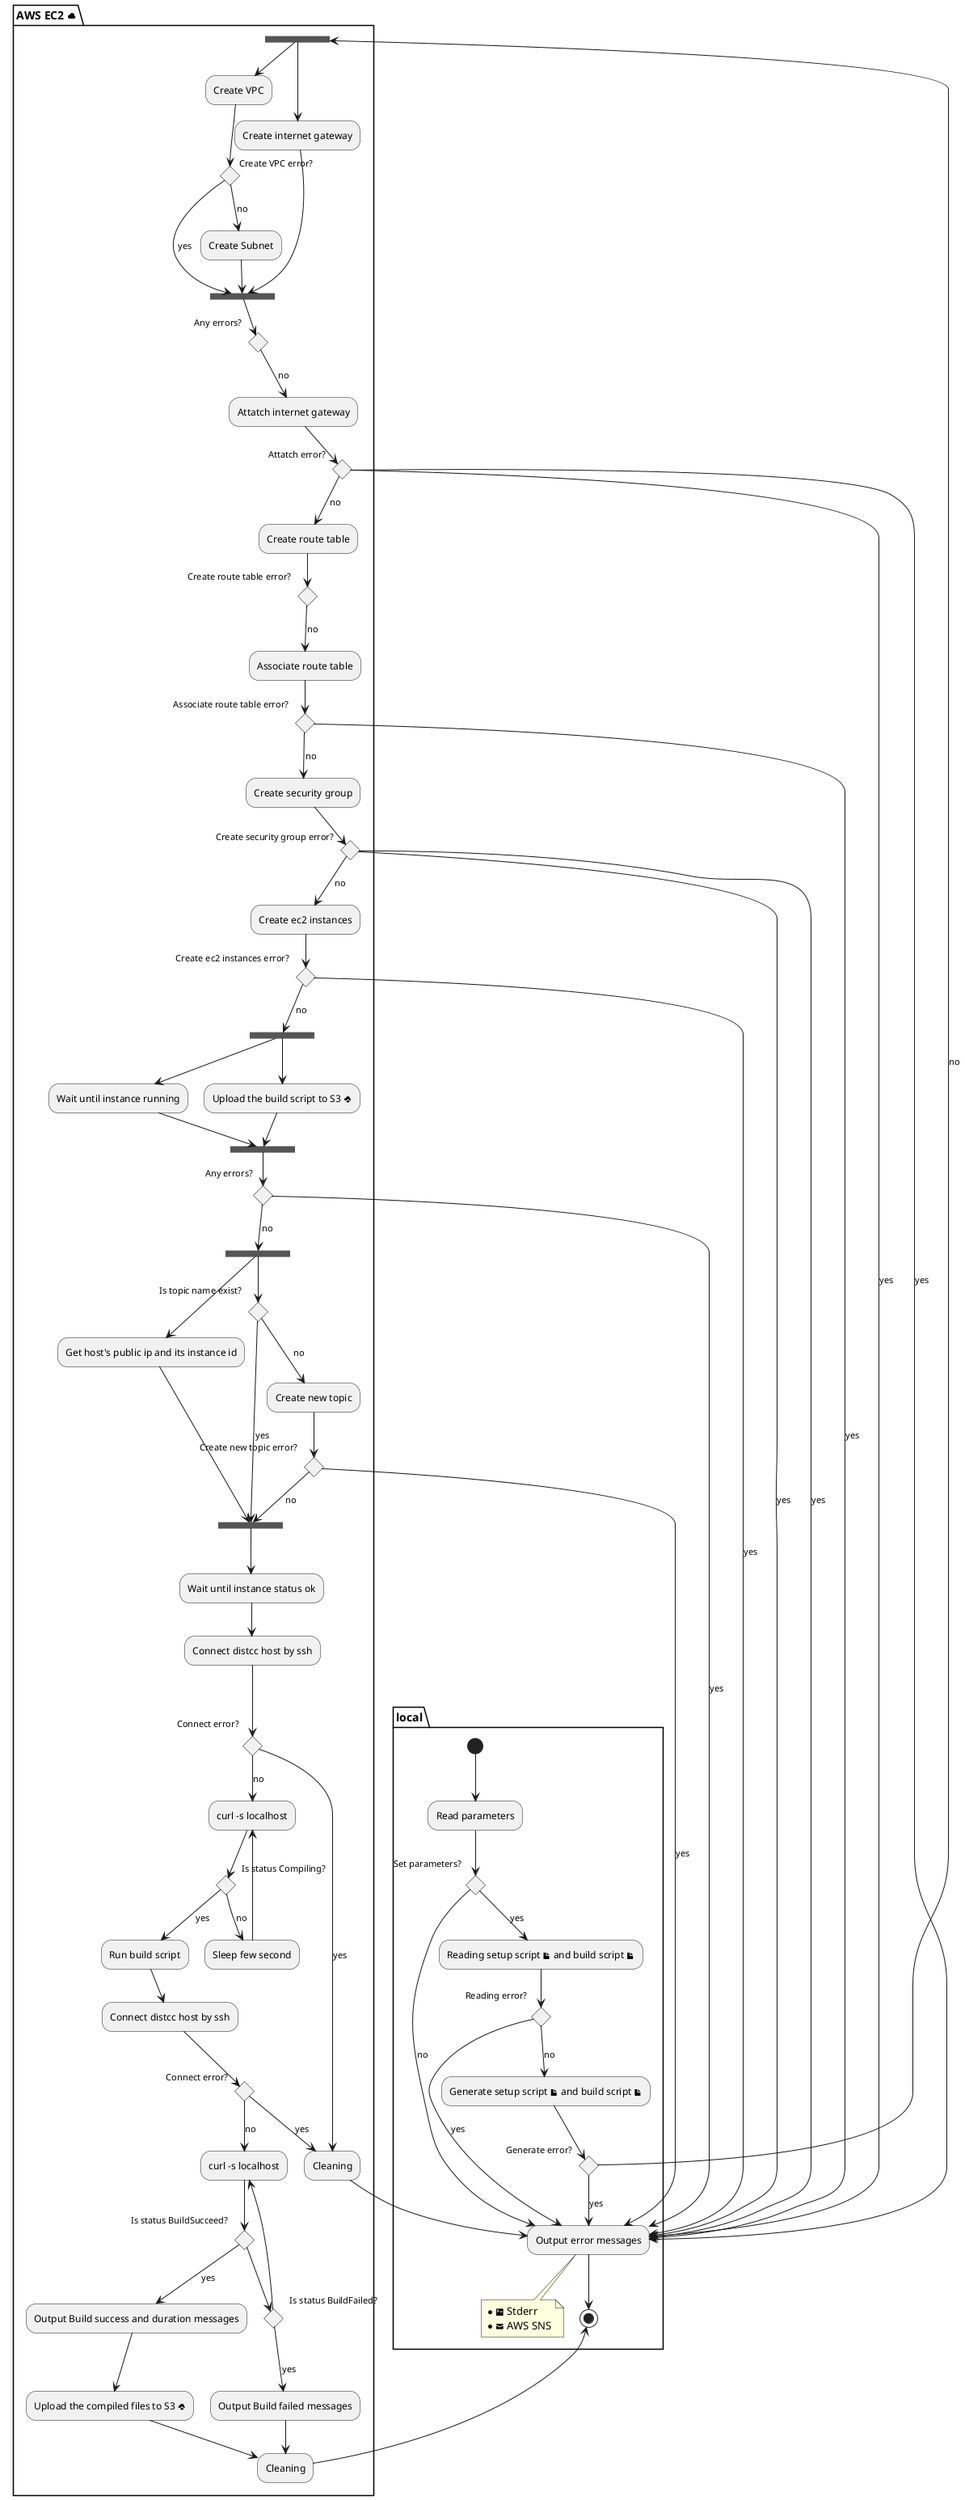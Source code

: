 @startuml
partition local {
(*) --> "Read parameters"
if "Set parameters?" then
    --> [no] "Output error messages" as err
    note bottom
        * <&terminal> Stderr
        * <&envelope-closed> AWS SNS
    end note
    --> (*)
else
    --> [yes] "Reading setup script <&file> and build script <&file>"
    if "Reading error?" then
        --> [yes] err
    else
        --> [no] "Generate setup script <&file> and build script <&file>"
        if "Generate error?" then
            --> [yes] err
       else
}

partition "AWS EC2 <&cloud>" {
            --> [no] ===B1===
            --> "Create VPC"
            if "Create VPC error?" then
                --> [no] "Create Subnet"
                --> ===B2===
            else 
                --> [yes] ===B2===
            endif

            ===B1=== --> "Create internet gateway"
            --> ===B2===
            if "Any errors?" then
               --> [no] "Attatch internet gateway"
              if "Attatch error?" then
                  --> [yes] err
             else
                  --> [no] "Create route table"
                 if "Create route table error?" then
                     --> [no] "Associate route table"
                    if "Associate route table error?" then
                        --> [no] "Create security group"
                        if "Create security group error?" then
                            --> [yes] err
                        else
                            --> [no] "Create ec2 instances"
                            if "Create ec2 instances error?" then
                                --> [yes] err
                           else
                                --> [no] ===B3=== 
                                --> "Wait until instance running" 
                                --> ===B4===
                                ===B3=== --> "Upload the build script to S3 <&cloud-upload>"
                                --> ===B4===
                                if "Any errors?" then
                                    --> [yes] err
                               else
                                    --> [no] ===B5===
                                    --> "Get host's public ip and its instance id"
                                    --> ===B6===
                                    ===B5=== --> if "Is topic name exist?" then
                                        --> [no] "Create new topic"
                                        if "Create new topic error?" then
                                            --> [yes] err
                                        else
                                            --> [no] ===B6===
                                        endif
                                    else
                                       --> [yes] ===B6===
                                    endif
                                    ===B6=== --> "Wait until instance status ok"
                                    --> "Connect distcc host by ssh" as st1
                                    if "Connect error?" then
                                        --> [yes] "Cleaning" as cleanerr
                                        --> err
                                    else
                                        --> [no] "curl -s localhost" as curl
                                        if "Is status Compiling?" then
                                            --> [no] Sleep few second
                                            --> curl
                                        else
                                            --> [yes] "Run build script"
                                            --> "Connect distcc host by ssh" as st2
                                            if "Connect error?" then
                                                --> [yes] cleanerr
                                            else
                                                --> [no] "curl -s localhost" as curls
                                                if "Is status BuildSucceed?" then
                                                    --> [yes] "Output Build success and duration messages"
                                                    --> "Upload the compiled files to S3 <&cloud-upload>"
                                                    --> "Cleaning" as clean
                                                    --> (*)
                                                else 
                                                    if "Is status BuildFailed?" then
                                                        --> [yes] "Output Build failed messages"
                                                        --> clean
                                                    else
                                                        --> curls
                                                    endif
                                                endif
                                        endif
                                    endif
                               endif
                            endif
                        endif 
                    else
                        --> [yes] err
                    endif
                 else
                     --> [yes] err
                 endif
             endif
           else 
               --> [yes] err
           endif
 }               
        endif
    endif   
endif
@enduml
